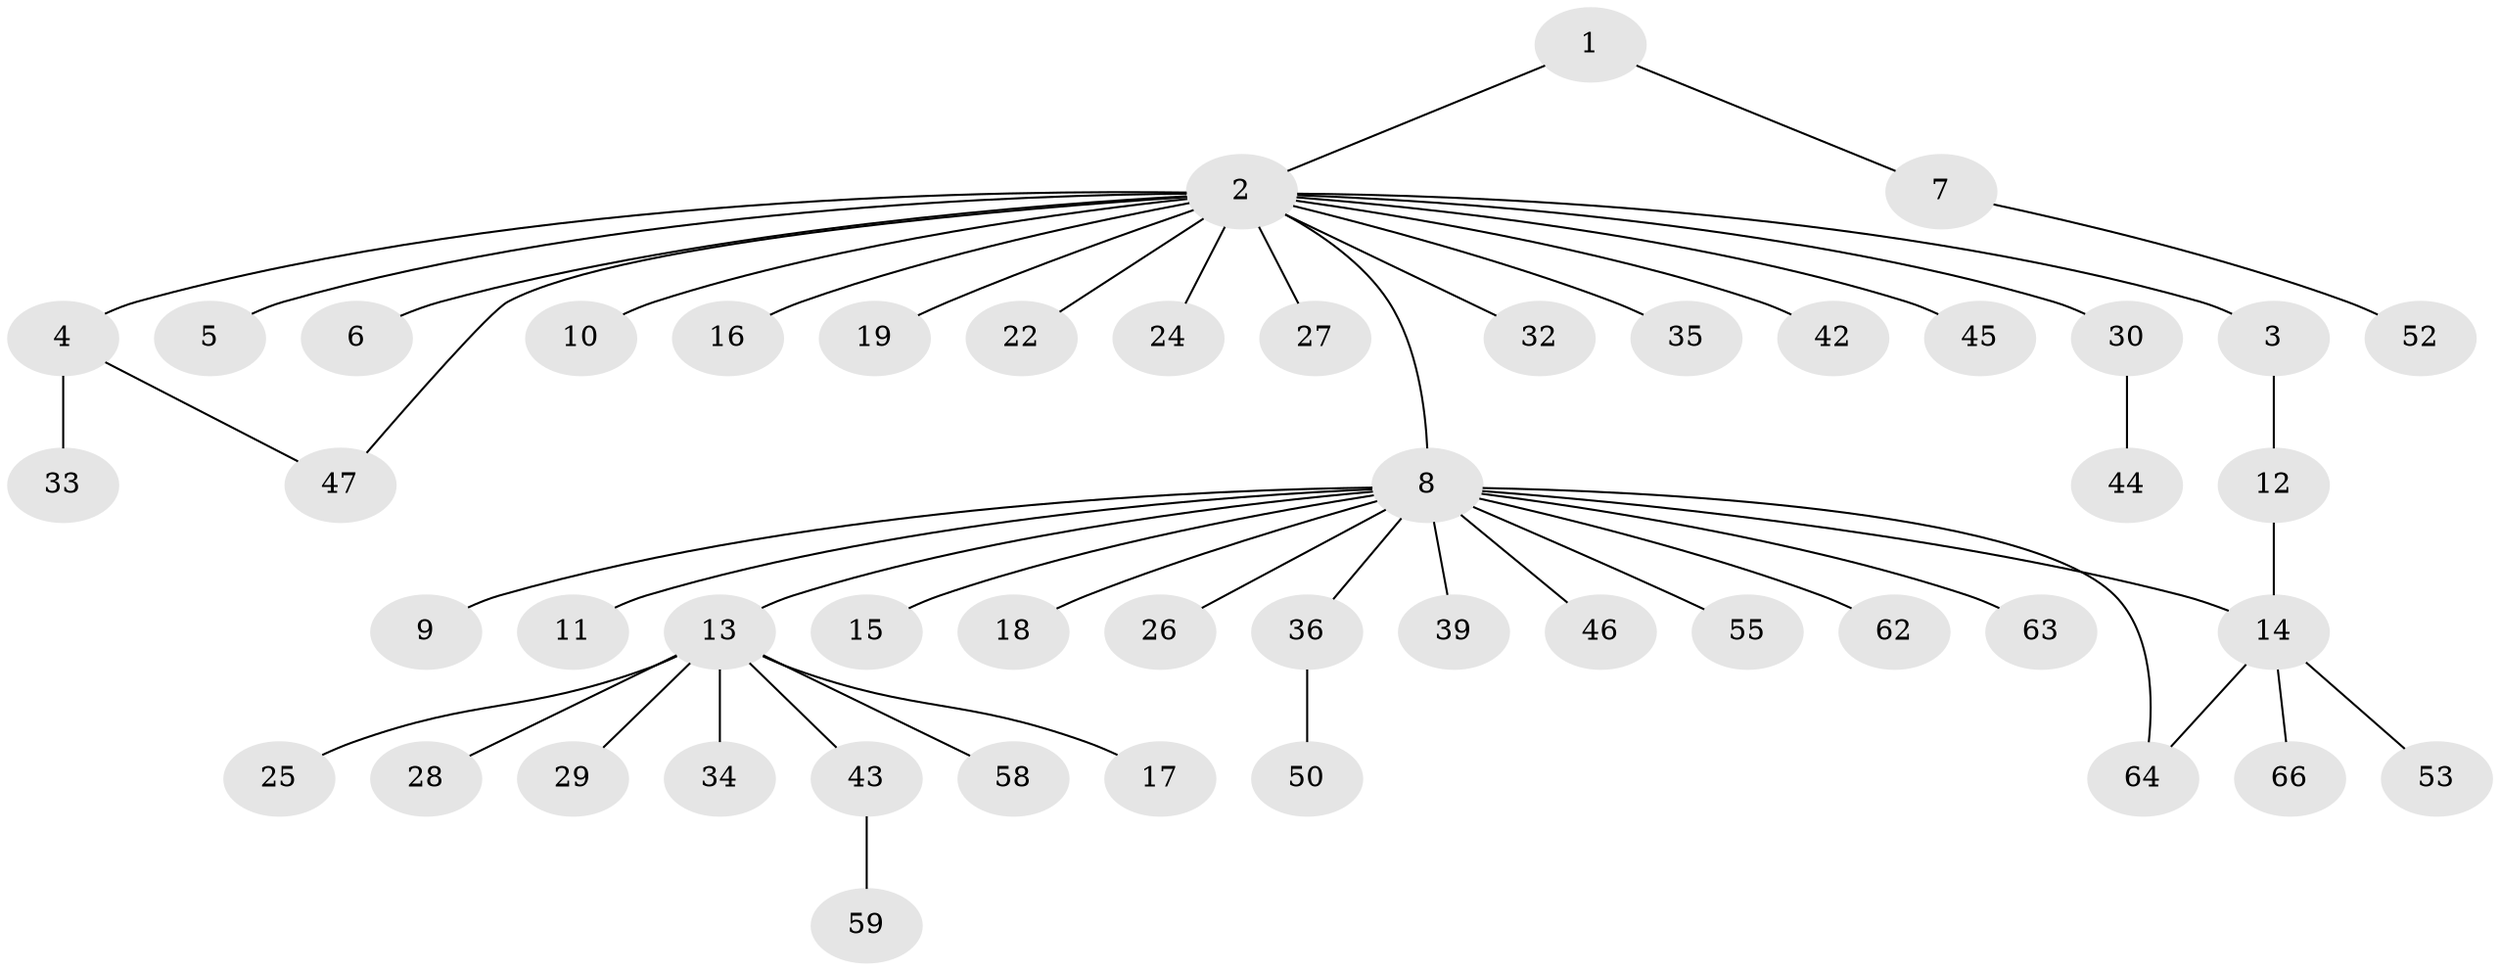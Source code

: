 // original degree distribution, {2: 0.2727272727272727, 19: 0.015151515151515152, 3: 0.06060606060606061, 1: 0.6060606060606061, 16: 0.015151515151515152, 8: 0.015151515151515152, 5: 0.015151515151515152}
// Generated by graph-tools (version 1.1) at 2025/41/03/06/25 10:41:50]
// undirected, 49 vertices, 51 edges
graph export_dot {
graph [start="1"]
  node [color=gray90,style=filled];
  1;
  2 [super="+23"];
  3 [super="+21"];
  4;
  5;
  6;
  7 [super="+57"];
  8 [super="+31"];
  9;
  10;
  11 [super="+38"];
  12 [super="+56"];
  13 [super="+20"];
  14 [super="+49"];
  15 [super="+40"];
  16;
  17;
  18 [super="+61"];
  19;
  22;
  24 [super="+41"];
  25;
  26;
  27 [super="+65"];
  28;
  29;
  30 [super="+37"];
  32;
  33;
  34;
  35;
  36;
  39;
  42;
  43 [super="+48"];
  44;
  45 [super="+54"];
  46 [super="+60"];
  47;
  50 [super="+51"];
  52;
  53;
  55;
  58;
  59;
  62;
  63;
  64;
  66;
  1 -- 2;
  1 -- 7;
  2 -- 3;
  2 -- 4;
  2 -- 5;
  2 -- 6;
  2 -- 8;
  2 -- 10;
  2 -- 16;
  2 -- 19;
  2 -- 22;
  2 -- 24;
  2 -- 27;
  2 -- 30;
  2 -- 32;
  2 -- 35;
  2 -- 42;
  2 -- 45;
  2 -- 47;
  3 -- 12;
  4 -- 33;
  4 -- 47;
  7 -- 52;
  8 -- 9;
  8 -- 11;
  8 -- 13;
  8 -- 14;
  8 -- 15;
  8 -- 18;
  8 -- 26;
  8 -- 36;
  8 -- 39;
  8 -- 46;
  8 -- 55;
  8 -- 62;
  8 -- 63;
  8 -- 64;
  12 -- 14;
  13 -- 17;
  13 -- 25;
  13 -- 28;
  13 -- 34;
  13 -- 43;
  13 -- 58;
  13 -- 29;
  14 -- 53;
  14 -- 64;
  14 -- 66;
  30 -- 44;
  36 -- 50;
  43 -- 59;
}
